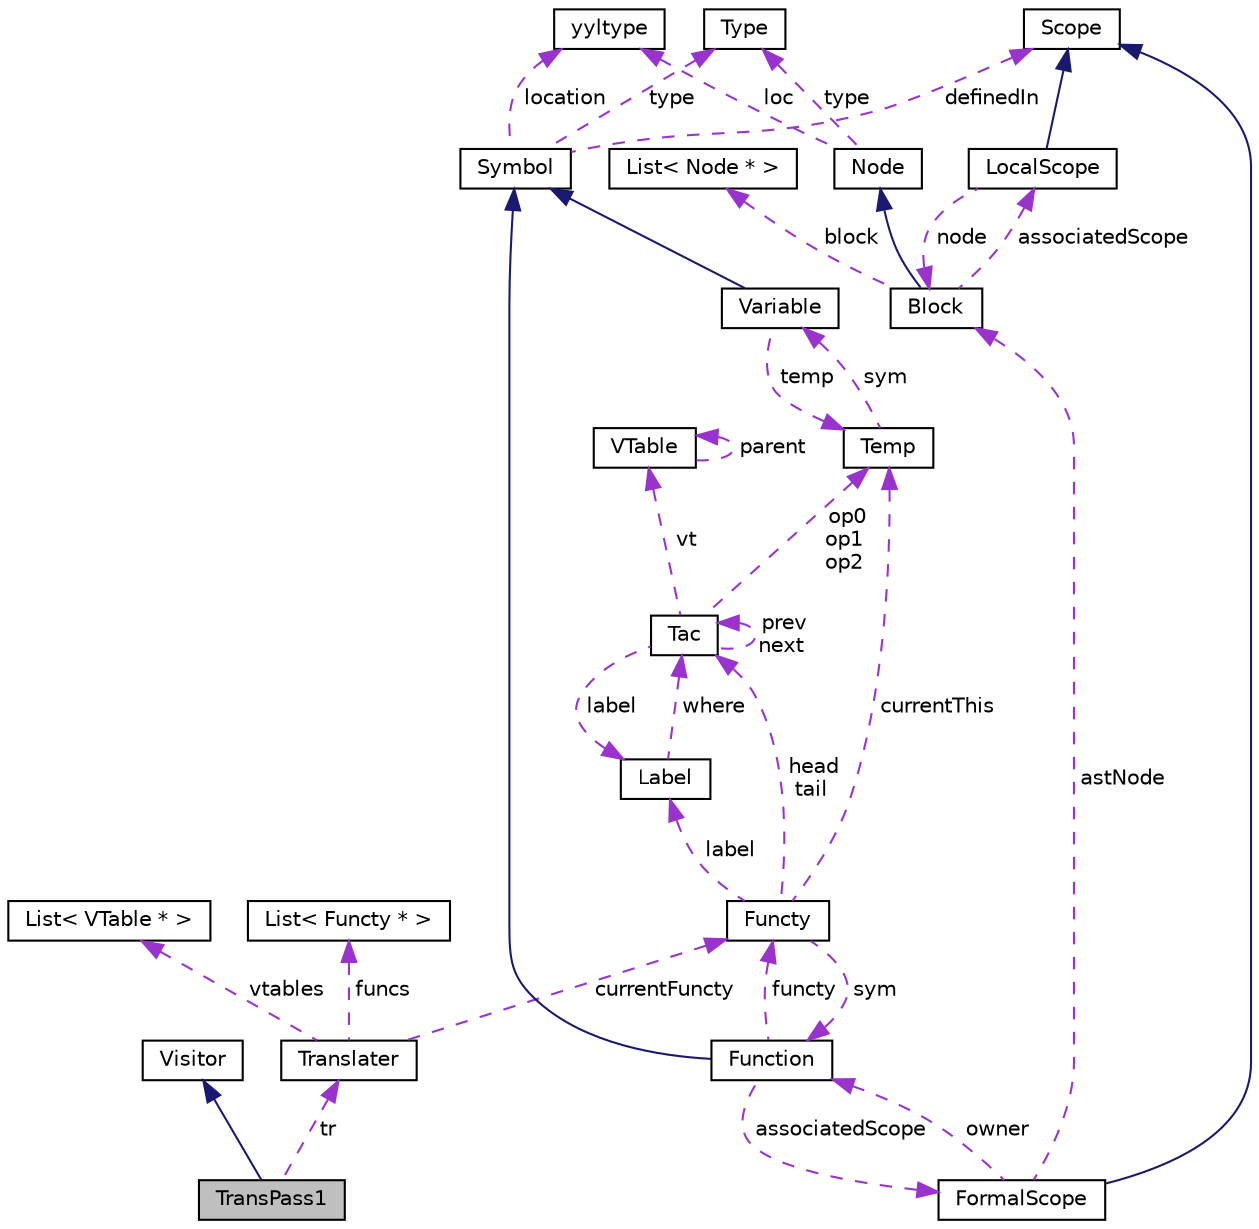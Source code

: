 digraph "TransPass1"
{
 // LATEX_PDF_SIZE
  edge [fontname="Helvetica",fontsize="10",labelfontname="Helvetica",labelfontsize="10"];
  node [fontname="Helvetica",fontsize="10",shape=record];
  Node1 [label="TransPass1",height=0.2,width=0.4,color="black", fillcolor="grey75", style="filled", fontcolor="black",tooltip=" "];
  Node2 -> Node1 [dir="back",color="midnightblue",fontsize="10",style="solid",fontname="Helvetica"];
  Node2 [label="Visitor",height=0.2,width=0.4,color="black", fillcolor="white", style="filled",URL="$classVisitor.html",tooltip="visitor"];
  Node3 -> Node1 [dir="back",color="darkorchid3",fontsize="10",style="dashed",label=" tr" ,fontname="Helvetica"];
  Node3 [label="Translater",height=0.2,width=0.4,color="black", fillcolor="white", style="filled",URL="$classTranslater.html",tooltip=" "];
  Node4 -> Node3 [dir="back",color="darkorchid3",fontsize="10",style="dashed",label=" currentFuncty" ,fontname="Helvetica"];
  Node4 [label="Functy",height=0.2,width=0.4,color="black", fillcolor="white", style="filled",URL="$classFuncty.html",tooltip=" "];
  Node5 -> Node4 [dir="back",color="darkorchid3",fontsize="10",style="dashed",label=" head\ntail" ,fontname="Helvetica"];
  Node5 [label="Tac",height=0.2,width=0.4,color="black", fillcolor="white", style="filled",URL="$classTac.html",tooltip=" "];
  Node5 -> Node5 [dir="back",color="darkorchid3",fontsize="10",style="dashed",label=" prev\nnext" ,fontname="Helvetica"];
  Node6 -> Node5 [dir="back",color="darkorchid3",fontsize="10",style="dashed",label=" op0\nop1\nop2" ,fontname="Helvetica"];
  Node6 [label="Temp",height=0.2,width=0.4,color="black", fillcolor="white", style="filled",URL="$classTemp.html",tooltip=" "];
  Node7 -> Node6 [dir="back",color="darkorchid3",fontsize="10",style="dashed",label=" sym" ,fontname="Helvetica"];
  Node7 [label="Variable",height=0.2,width=0.4,color="black", fillcolor="white", style="filled",URL="$classVariable.html",tooltip=" "];
  Node8 -> Node7 [dir="back",color="midnightblue",fontsize="10",style="solid",fontname="Helvetica"];
  Node8 [label="Symbol",height=0.2,width=0.4,color="black", fillcolor="white", style="filled",URL="$classSymbol.html",tooltip=" "];
  Node9 -> Node8 [dir="back",color="darkorchid3",fontsize="10",style="dashed",label=" location" ,fontname="Helvetica"];
  Node9 [label="yyltype",height=0.2,width=0.4,color="black", fillcolor="white", style="filled",URL="$structyyltype.html",tooltip="store location information"];
  Node10 -> Node8 [dir="back",color="darkorchid3",fontsize="10",style="dashed",label=" type" ,fontname="Helvetica"];
  Node10 [label="Type",height=0.2,width=0.4,color="black", fillcolor="white", style="filled",URL="$classType.html",tooltip=" "];
  Node11 -> Node8 [dir="back",color="darkorchid3",fontsize="10",style="dashed",label=" definedIn" ,fontname="Helvetica"];
  Node11 [label="Scope",height=0.2,width=0.4,color="black", fillcolor="white", style="filled",URL="$classScope.html",tooltip="scope interface"];
  Node6 -> Node7 [dir="back",color="darkorchid3",fontsize="10",style="dashed",label=" temp" ,fontname="Helvetica"];
  Node12 -> Node5 [dir="back",color="darkorchid3",fontsize="10",style="dashed",label=" vt" ,fontname="Helvetica"];
  Node12 [label="VTable",height=0.2,width=0.4,color="black", fillcolor="white", style="filled",URL="$classVTable.html",tooltip=" "];
  Node12 -> Node12 [dir="back",color="darkorchid3",fontsize="10",style="dashed",label=" parent" ,fontname="Helvetica"];
  Node13 -> Node5 [dir="back",color="darkorchid3",fontsize="10",style="dashed",label=" label" ,fontname="Helvetica"];
  Node13 [label="Label",height=0.2,width=0.4,color="black", fillcolor="white", style="filled",URL="$classLabel.html",tooltip=" "];
  Node5 -> Node13 [dir="back",color="darkorchid3",fontsize="10",style="dashed",label=" where" ,fontname="Helvetica"];
  Node6 -> Node4 [dir="back",color="darkorchid3",fontsize="10",style="dashed",label=" currentThis" ,fontname="Helvetica"];
  Node14 -> Node4 [dir="back",color="darkorchid3",fontsize="10",style="dashed",label=" sym" ,fontname="Helvetica"];
  Node14 [label="Function",height=0.2,width=0.4,color="black", fillcolor="white", style="filled",URL="$classFunction.html",tooltip=" "];
  Node8 -> Node14 [dir="back",color="midnightblue",fontsize="10",style="solid",fontname="Helvetica"];
  Node15 -> Node14 [dir="back",color="darkorchid3",fontsize="10",style="dashed",label=" associatedScope" ,fontname="Helvetica"];
  Node15 [label="FormalScope",height=0.2,width=0.4,color="black", fillcolor="white", style="filled",URL="$classFormalScope.html",tooltip=" "];
  Node11 -> Node15 [dir="back",color="midnightblue",fontsize="10",style="solid",fontname="Helvetica"];
  Node16 -> Node15 [dir="back",color="darkorchid3",fontsize="10",style="dashed",label=" astNode" ,fontname="Helvetica"];
  Node16 [label="Block",height=0.2,width=0.4,color="black", fillcolor="white", style="filled",URL="$classBlock.html",tooltip="block node"];
  Node17 -> Node16 [dir="back",color="midnightblue",fontsize="10",style="solid",fontname="Helvetica"];
  Node17 [label="Node",height=0.2,width=0.4,color="black", fillcolor="white", style="filled",URL="$classNode.html",tooltip="basic node defination"];
  Node9 -> Node17 [dir="back",color="darkorchid3",fontsize="10",style="dashed",label=" loc" ,fontname="Helvetica"];
  Node10 -> Node17 [dir="back",color="darkorchid3",fontsize="10",style="dashed",label=" type" ,fontname="Helvetica"];
  Node18 -> Node16 [dir="back",color="darkorchid3",fontsize="10",style="dashed",label=" associatedScope" ,fontname="Helvetica"];
  Node18 [label="LocalScope",height=0.2,width=0.4,color="black", fillcolor="white", style="filled",URL="$classLocalScope.html",tooltip=" "];
  Node11 -> Node18 [dir="back",color="midnightblue",fontsize="10",style="solid",fontname="Helvetica"];
  Node16 -> Node18 [dir="back",color="darkorchid3",fontsize="10",style="dashed",label=" node" ,fontname="Helvetica"];
  Node19 -> Node16 [dir="back",color="darkorchid3",fontsize="10",style="dashed",label=" block" ,fontname="Helvetica"];
  Node19 [label="List\< Node * \>",height=0.2,width=0.4,color="black", fillcolor="white", style="filled",URL="$classList.html",tooltip=" "];
  Node14 -> Node15 [dir="back",color="darkorchid3",fontsize="10",style="dashed",label=" owner" ,fontname="Helvetica"];
  Node4 -> Node14 [dir="back",color="darkorchid3",fontsize="10",style="dashed",label=" functy" ,fontname="Helvetica"];
  Node13 -> Node4 [dir="back",color="darkorchid3",fontsize="10",style="dashed",label=" label" ,fontname="Helvetica"];
  Node20 -> Node3 [dir="back",color="darkorchid3",fontsize="10",style="dashed",label=" funcs" ,fontname="Helvetica"];
  Node20 [label="List\< Functy * \>",height=0.2,width=0.4,color="black", fillcolor="white", style="filled",URL="$classList.html",tooltip=" "];
  Node21 -> Node3 [dir="back",color="darkorchid3",fontsize="10",style="dashed",label=" vtables" ,fontname="Helvetica"];
  Node21 [label="List\< VTable * \>",height=0.2,width=0.4,color="black", fillcolor="white", style="filled",URL="$classList.html",tooltip=" "];
}
